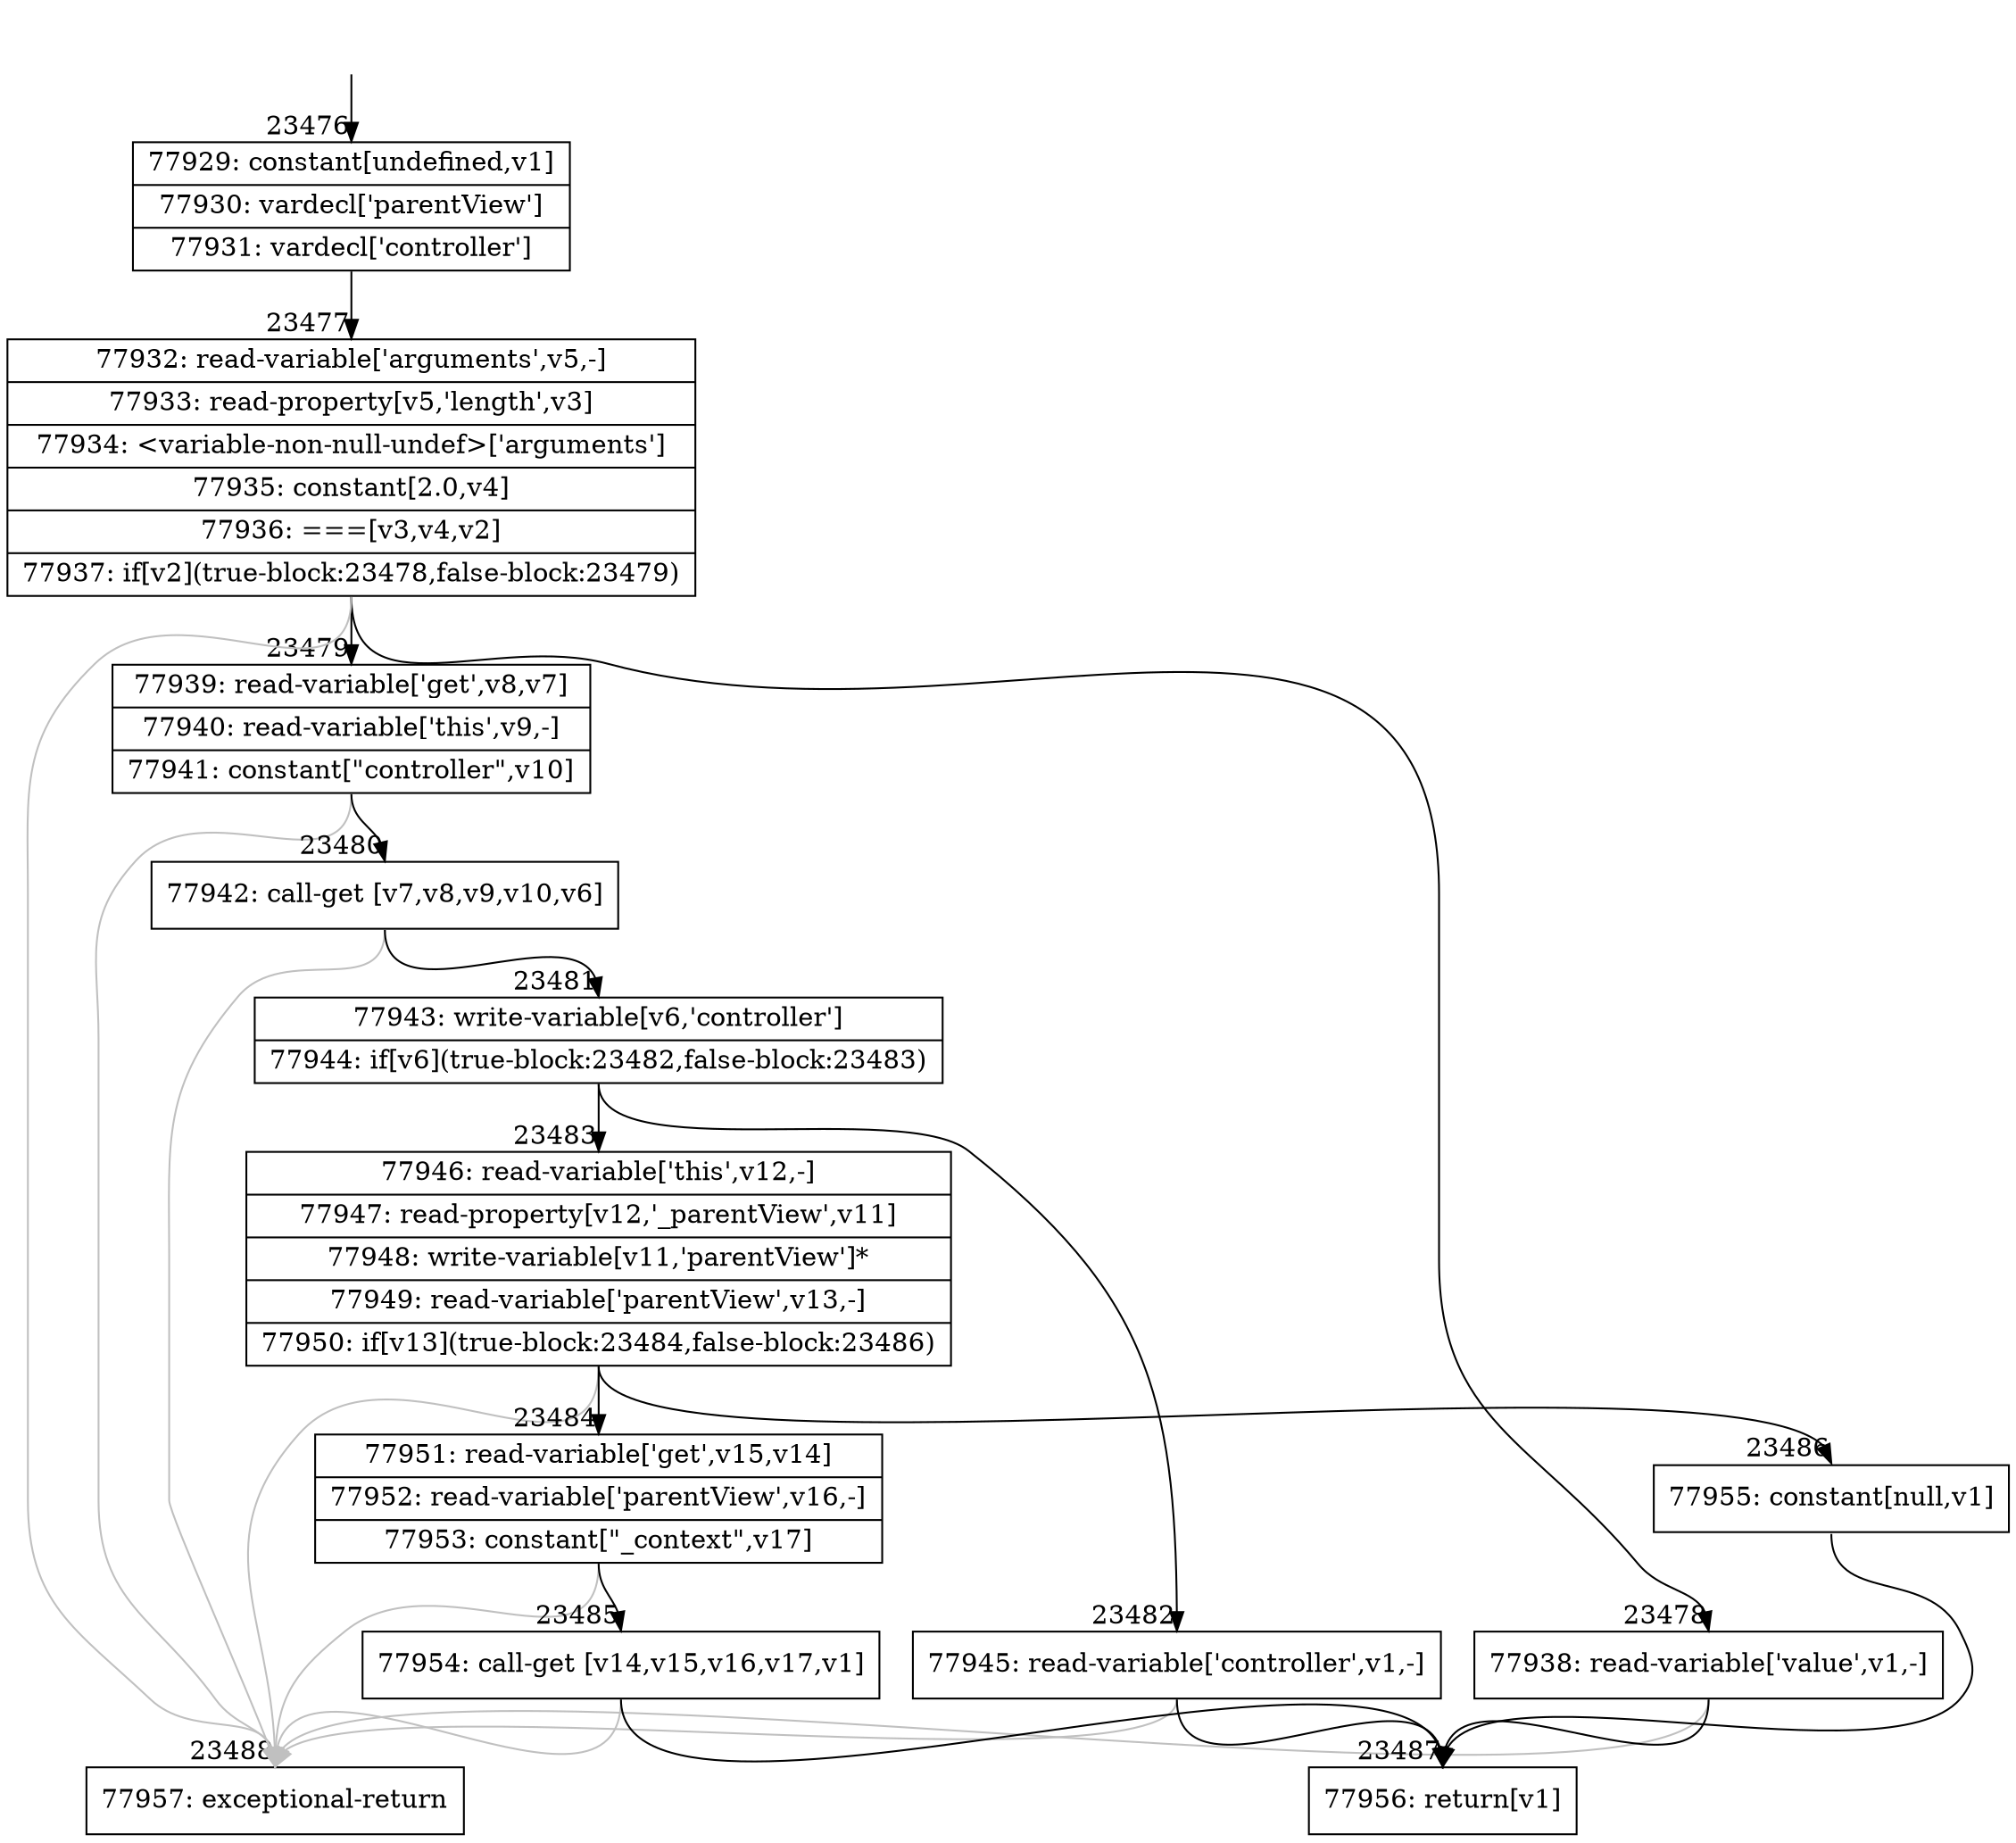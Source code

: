 digraph {
rankdir="TD"
BB_entry2054[shape=none,label=""];
BB_entry2054 -> BB23476 [tailport=s, headport=n, headlabel="    23476"]
BB23476 [shape=record label="{77929: constant[undefined,v1]|77930: vardecl['parentView']|77931: vardecl['controller']}" ] 
BB23476 -> BB23477 [tailport=s, headport=n, headlabel="      23477"]
BB23477 [shape=record label="{77932: read-variable['arguments',v5,-]|77933: read-property[v5,'length',v3]|77934: \<variable-non-null-undef\>['arguments']|77935: constant[2.0,v4]|77936: ===[v3,v4,v2]|77937: if[v2](true-block:23478,false-block:23479)}" ] 
BB23477 -> BB23478 [tailport=s, headport=n, headlabel="      23478"]
BB23477 -> BB23479 [tailport=s, headport=n, headlabel="      23479"]
BB23477 -> BB23488 [tailport=s, headport=n, color=gray, headlabel="      23488"]
BB23478 [shape=record label="{77938: read-variable['value',v1,-]}" ] 
BB23478 -> BB23487 [tailport=s, headport=n, headlabel="      23487"]
BB23478 -> BB23488 [tailport=s, headport=n, color=gray]
BB23479 [shape=record label="{77939: read-variable['get',v8,v7]|77940: read-variable['this',v9,-]|77941: constant[\"controller\",v10]}" ] 
BB23479 -> BB23480 [tailport=s, headport=n, headlabel="      23480"]
BB23479 -> BB23488 [tailport=s, headport=n, color=gray]
BB23480 [shape=record label="{77942: call-get [v7,v8,v9,v10,v6]}" ] 
BB23480 -> BB23481 [tailport=s, headport=n, headlabel="      23481"]
BB23480 -> BB23488 [tailport=s, headport=n, color=gray]
BB23481 [shape=record label="{77943: write-variable[v6,'controller']|77944: if[v6](true-block:23482,false-block:23483)}" ] 
BB23481 -> BB23482 [tailport=s, headport=n, headlabel="      23482"]
BB23481 -> BB23483 [tailport=s, headport=n, headlabel="      23483"]
BB23482 [shape=record label="{77945: read-variable['controller',v1,-]}" ] 
BB23482 -> BB23487 [tailport=s, headport=n]
BB23482 -> BB23488 [tailport=s, headport=n, color=gray]
BB23483 [shape=record label="{77946: read-variable['this',v12,-]|77947: read-property[v12,'_parentView',v11]|77948: write-variable[v11,'parentView']*|77949: read-variable['parentView',v13,-]|77950: if[v13](true-block:23484,false-block:23486)}" ] 
BB23483 -> BB23484 [tailport=s, headport=n, headlabel="      23484"]
BB23483 -> BB23486 [tailport=s, headport=n, headlabel="      23486"]
BB23483 -> BB23488 [tailport=s, headport=n, color=gray]
BB23484 [shape=record label="{77951: read-variable['get',v15,v14]|77952: read-variable['parentView',v16,-]|77953: constant[\"_context\",v17]}" ] 
BB23484 -> BB23485 [tailport=s, headport=n, headlabel="      23485"]
BB23484 -> BB23488 [tailport=s, headport=n, color=gray]
BB23485 [shape=record label="{77954: call-get [v14,v15,v16,v17,v1]}" ] 
BB23485 -> BB23487 [tailport=s, headport=n]
BB23485 -> BB23488 [tailport=s, headport=n, color=gray]
BB23486 [shape=record label="{77955: constant[null,v1]}" ] 
BB23486 -> BB23487 [tailport=s, headport=n]
BB23487 [shape=record label="{77956: return[v1]}" ] 
BB23488 [shape=record label="{77957: exceptional-return}" ] 
//#$~ 44508
}
